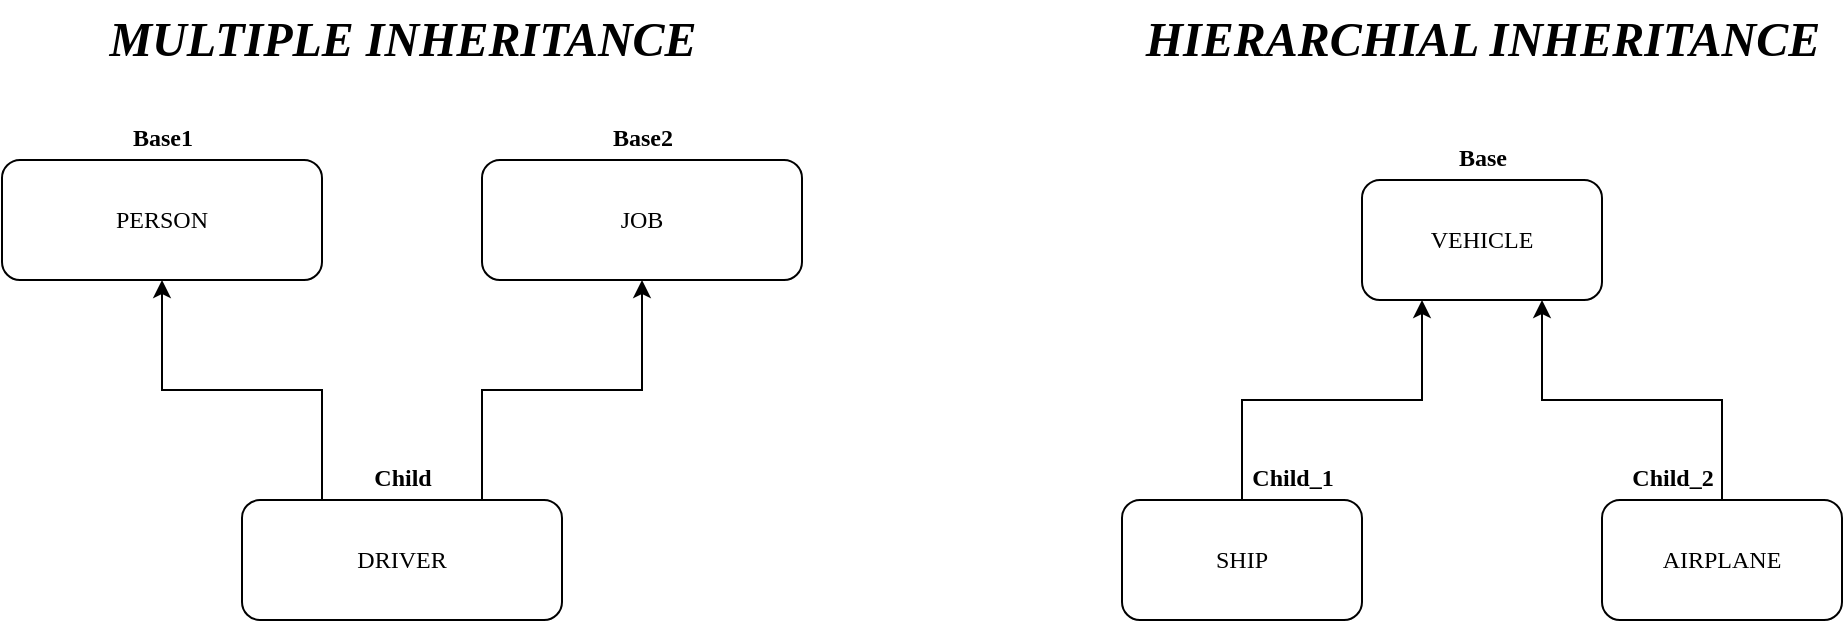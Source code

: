 <mxfile version="16.0.0" type="device"><diagram id="u9Y6xoH5qO-ceMc3H-aU" name="Page-1"><mxGraphModel dx="1231" dy="576" grid="1" gridSize="10" guides="1" tooltips="1" connect="1" arrows="1" fold="1" page="1" pageScale="1" pageWidth="1169" pageHeight="827" math="0" shadow="0"><root><mxCell id="0"/><mxCell id="1" parent="0"/><mxCell id="BIG6tZtEQQv2fMxcyExQ-1" value="&lt;font face=&quot;Times New Roman&quot;&gt;PERSON&lt;br&gt;&lt;/font&gt;" style="rounded=1;whiteSpace=wrap;html=1;" vertex="1" parent="1"><mxGeometry x="40" y="250" width="160" height="60" as="geometry"/></mxCell><mxCell id="BIG6tZtEQQv2fMxcyExQ-2" value="&lt;font face=&quot;Times New Roman&quot;&gt;JOB&lt;/font&gt;" style="rounded=1;whiteSpace=wrap;html=1;" vertex="1" parent="1"><mxGeometry x="280" y="250" width="160" height="60" as="geometry"/></mxCell><mxCell id="BIG6tZtEQQv2fMxcyExQ-4" style="edgeStyle=orthogonalEdgeStyle;rounded=0;orthogonalLoop=1;jettySize=auto;html=1;entryX=0.5;entryY=1;entryDx=0;entryDy=0;fontFamily=Times New Roman;" edge="1" parent="1" source="BIG6tZtEQQv2fMxcyExQ-3" target="BIG6tZtEQQv2fMxcyExQ-1"><mxGeometry relative="1" as="geometry"><Array as="points"><mxPoint x="200" y="365"/><mxPoint x="120" y="365"/></Array></mxGeometry></mxCell><mxCell id="BIG6tZtEQQv2fMxcyExQ-5" style="edgeStyle=orthogonalEdgeStyle;rounded=0;orthogonalLoop=1;jettySize=auto;html=1;entryX=0.5;entryY=1;entryDx=0;entryDy=0;fontFamily=Times New Roman;" edge="1" parent="1" source="BIG6tZtEQQv2fMxcyExQ-3" target="BIG6tZtEQQv2fMxcyExQ-2"><mxGeometry relative="1" as="geometry"><Array as="points"><mxPoint x="280" y="365"/><mxPoint x="360" y="365"/></Array></mxGeometry></mxCell><mxCell id="BIG6tZtEQQv2fMxcyExQ-3" value="&lt;font face=&quot;Times New Roman&quot;&gt;DRIVER&lt;/font&gt;" style="rounded=1;whiteSpace=wrap;html=1;" vertex="1" parent="1"><mxGeometry x="160" y="420" width="160" height="60" as="geometry"/></mxCell><mxCell id="BIG6tZtEQQv2fMxcyExQ-10" value="&lt;font style=&quot;font-size: 12px&quot;&gt;Base1&lt;/font&gt;" style="text;strokeColor=none;fillColor=none;html=1;fontSize=24;fontStyle=1;verticalAlign=middle;align=center;fontFamily=Times New Roman;" vertex="1" parent="1"><mxGeometry x="85" y="220" width="70" height="30" as="geometry"/></mxCell><mxCell id="BIG6tZtEQQv2fMxcyExQ-11" value="&lt;font style=&quot;font-size: 12px&quot;&gt;Base2&lt;/font&gt;" style="text;strokeColor=none;fillColor=none;html=1;fontSize=24;fontStyle=1;verticalAlign=middle;align=center;fontFamily=Times New Roman;" vertex="1" parent="1"><mxGeometry x="325" y="220" width="70" height="30" as="geometry"/></mxCell><mxCell id="BIG6tZtEQQv2fMxcyExQ-12" value="&lt;span style=&quot;font-size: 12px&quot;&gt;Child&lt;/span&gt;" style="text;strokeColor=none;fillColor=none;html=1;fontSize=24;fontStyle=1;verticalAlign=middle;align=center;fontFamily=Times New Roman;" vertex="1" parent="1"><mxGeometry x="205" y="390" width="70" height="30" as="geometry"/></mxCell><mxCell id="BIG6tZtEQQv2fMxcyExQ-13" value="&lt;i&gt;MULTIPLE INHERITANCE&lt;/i&gt;" style="text;strokeColor=none;fillColor=none;html=1;fontSize=24;fontStyle=1;verticalAlign=middle;align=center;fontFamily=Times New Roman;" vertex="1" parent="1"><mxGeometry x="190" y="170" width="100" height="40" as="geometry"/></mxCell><mxCell id="BIG6tZtEQQv2fMxcyExQ-18" style="edgeStyle=orthogonalEdgeStyle;rounded=0;orthogonalLoop=1;jettySize=auto;html=1;entryX=0.25;entryY=1;entryDx=0;entryDy=0;fontFamily=Times New Roman;fontSize=12;" edge="1" parent="1" source="BIG6tZtEQQv2fMxcyExQ-14" target="BIG6tZtEQQv2fMxcyExQ-16"><mxGeometry relative="1" as="geometry"/></mxCell><mxCell id="BIG6tZtEQQv2fMxcyExQ-14" value="SHIP" style="rounded=1;whiteSpace=wrap;html=1;fontFamily=Times New Roman;" vertex="1" parent="1"><mxGeometry x="600" y="420" width="120" height="60" as="geometry"/></mxCell><mxCell id="BIG6tZtEQQv2fMxcyExQ-19" style="edgeStyle=orthogonalEdgeStyle;rounded=0;orthogonalLoop=1;jettySize=auto;html=1;entryX=0.75;entryY=1;entryDx=0;entryDy=0;fontFamily=Times New Roman;fontSize=12;" edge="1" parent="1" source="BIG6tZtEQQv2fMxcyExQ-15" target="BIG6tZtEQQv2fMxcyExQ-16"><mxGeometry relative="1" as="geometry"/></mxCell><mxCell id="BIG6tZtEQQv2fMxcyExQ-15" value="AIRPLANE" style="rounded=1;whiteSpace=wrap;html=1;fontFamily=Times New Roman;" vertex="1" parent="1"><mxGeometry x="840" y="420" width="120" height="60" as="geometry"/></mxCell><mxCell id="BIG6tZtEQQv2fMxcyExQ-16" value="VEHICLE" style="rounded=1;whiteSpace=wrap;html=1;fontFamily=Times New Roman;" vertex="1" parent="1"><mxGeometry x="720" y="260" width="120" height="60" as="geometry"/></mxCell><mxCell id="BIG6tZtEQQv2fMxcyExQ-20" value="&lt;span style=&quot;font-size: 12px&quot;&gt;Base&lt;/span&gt;" style="text;strokeColor=none;fillColor=none;html=1;fontSize=24;fontStyle=1;verticalAlign=middle;align=center;fontFamily=Times New Roman;" vertex="1" parent="1"><mxGeometry x="745" y="230" width="70" height="30" as="geometry"/></mxCell><mxCell id="BIG6tZtEQQv2fMxcyExQ-21" value="&lt;span style=&quot;font-size: 12px&quot;&gt;Child_1&lt;/span&gt;" style="text;strokeColor=none;fillColor=none;html=1;fontSize=24;fontStyle=1;verticalAlign=middle;align=center;fontFamily=Times New Roman;" vertex="1" parent="1"><mxGeometry x="650" y="390" width="70" height="30" as="geometry"/></mxCell><mxCell id="BIG6tZtEQQv2fMxcyExQ-22" value="&lt;span style=&quot;font-size: 12px&quot;&gt;Child_2&lt;/span&gt;" style="text;strokeColor=none;fillColor=none;html=1;fontSize=24;fontStyle=1;verticalAlign=middle;align=center;fontFamily=Times New Roman;" vertex="1" parent="1"><mxGeometry x="840" y="390" width="70" height="30" as="geometry"/></mxCell><mxCell id="BIG6tZtEQQv2fMxcyExQ-23" value="&lt;i&gt;HIERARCHIAL INHERITANCE&lt;/i&gt;" style="text;strokeColor=none;fillColor=none;html=1;fontSize=24;fontStyle=1;verticalAlign=middle;align=center;fontFamily=Times New Roman;" vertex="1" parent="1"><mxGeometry x="730" y="170" width="100" height="40" as="geometry"/></mxCell></root></mxGraphModel></diagram></mxfile>